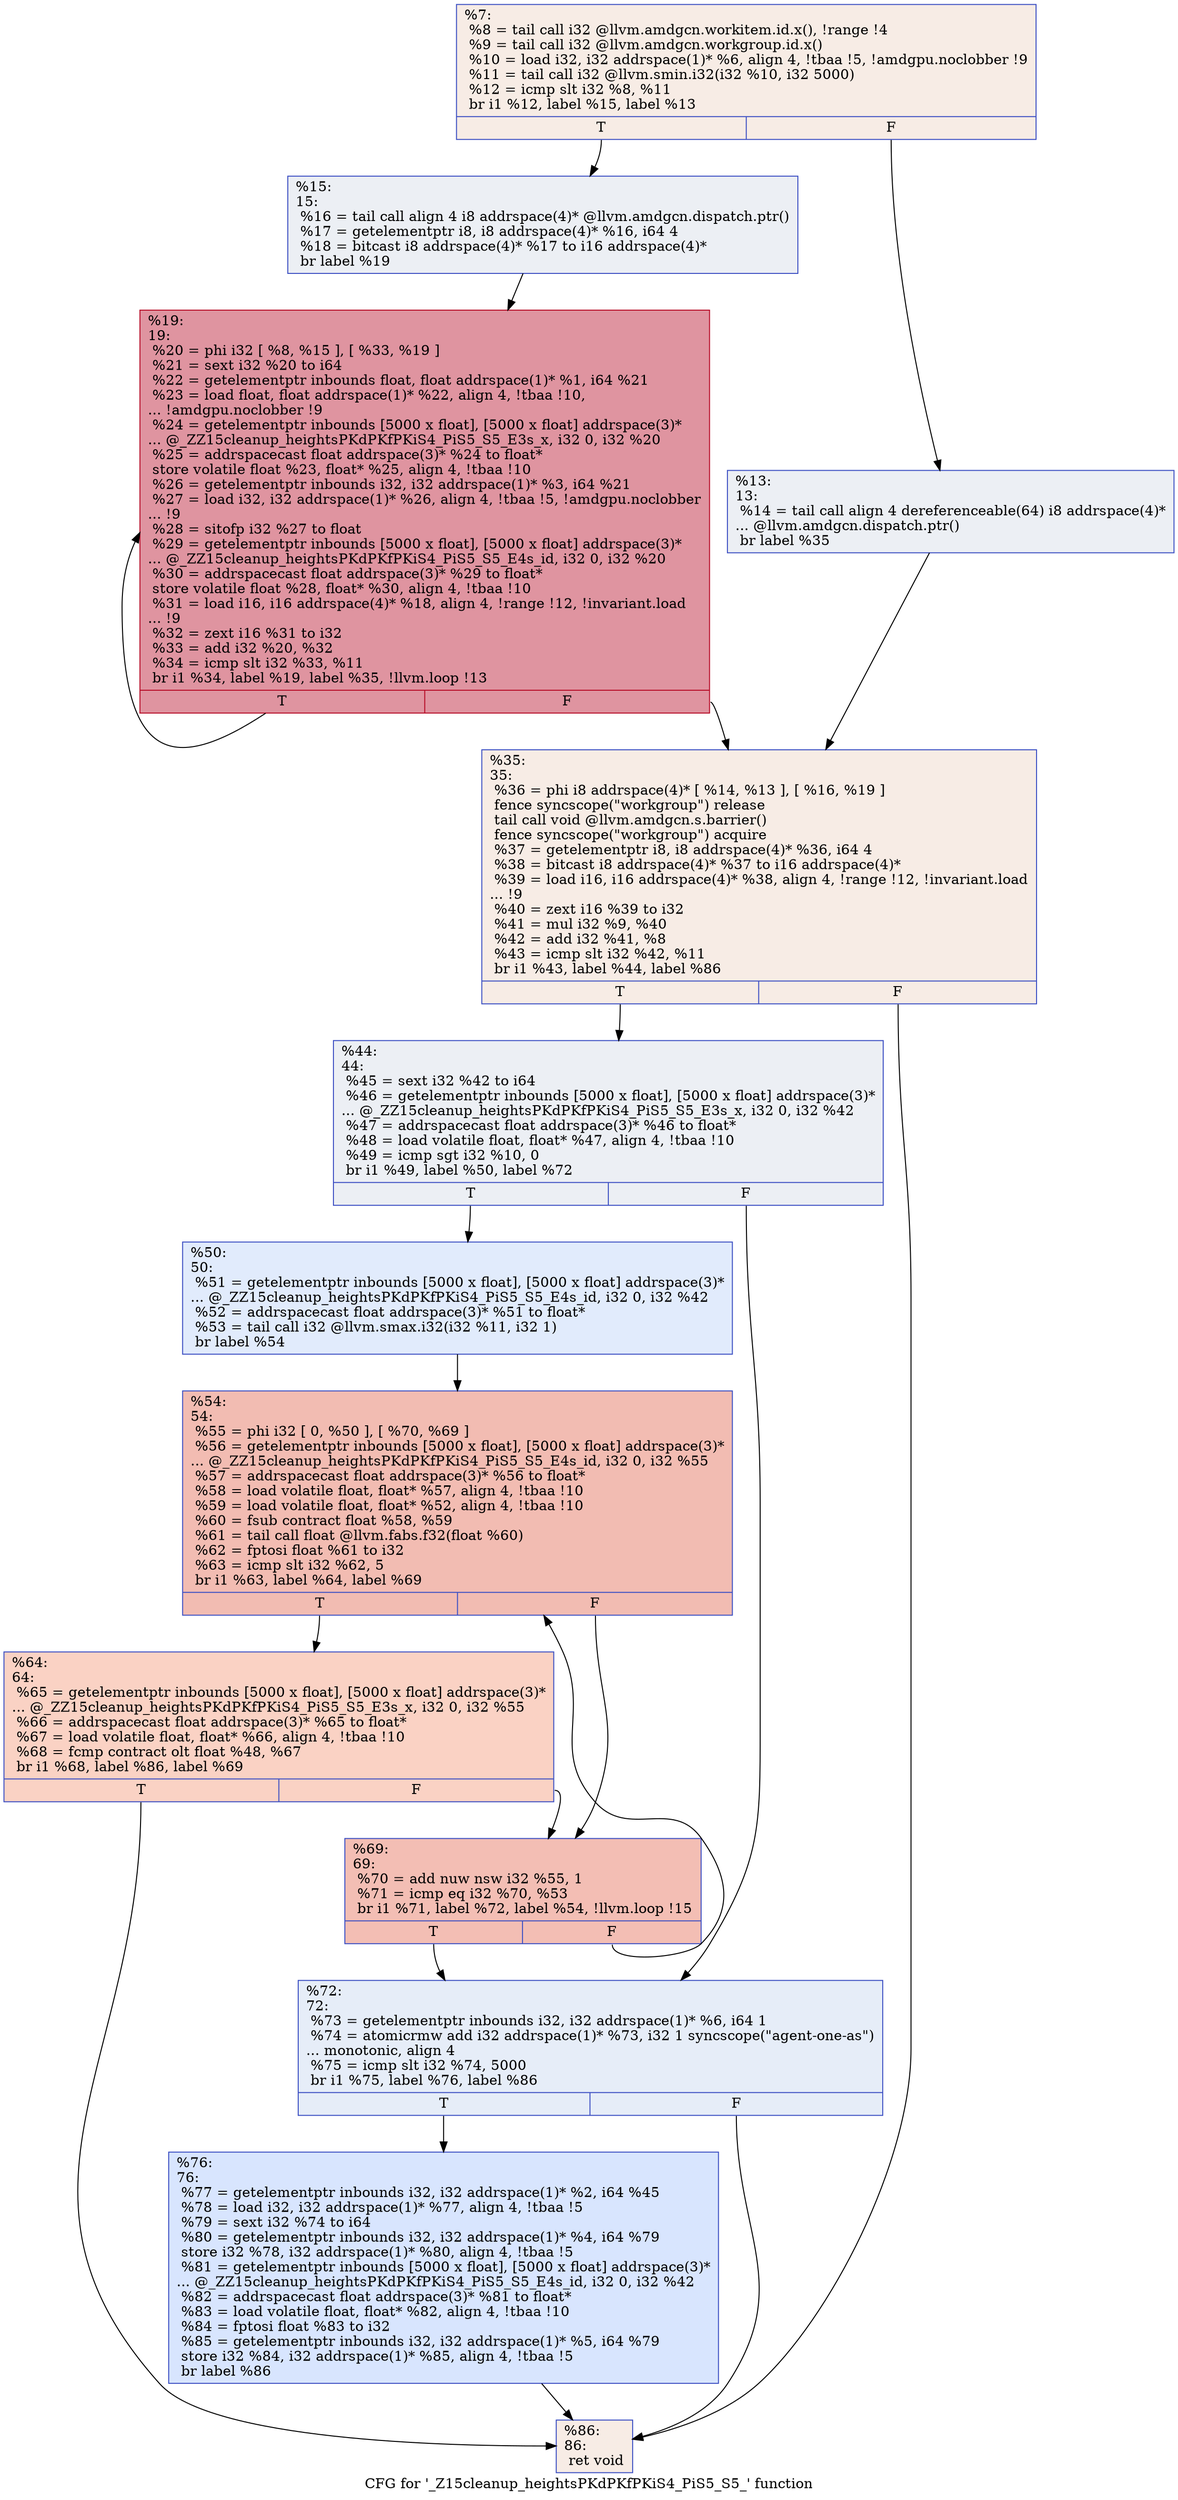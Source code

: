 digraph "CFG for '_Z15cleanup_heightsPKdPKfPKiS4_PiS5_S5_' function" {
	label="CFG for '_Z15cleanup_heightsPKdPKfPKiS4_PiS5_S5_' function";

	Node0x47063a0 [shape=record,color="#3d50c3ff", style=filled, fillcolor="#ecd3c570",label="{%7:\l  %8 = tail call i32 @llvm.amdgcn.workitem.id.x(), !range !4\l  %9 = tail call i32 @llvm.amdgcn.workgroup.id.x()\l  %10 = load i32, i32 addrspace(1)* %6, align 4, !tbaa !5, !amdgpu.noclobber !9\l  %11 = tail call i32 @llvm.smin.i32(i32 %10, i32 5000)\l  %12 = icmp slt i32 %8, %11\l  br i1 %12, label %15, label %13\l|{<s0>T|<s1>F}}"];
	Node0x47063a0:s0 -> Node0x4707fb0;
	Node0x47063a0:s1 -> Node0x4708040;
	Node0x4708040 [shape=record,color="#3d50c3ff", style=filled, fillcolor="#d4dbe670",label="{%13:\l13:                                               \l  %14 = tail call align 4 dereferenceable(64) i8 addrspace(4)*\l... @llvm.amdgcn.dispatch.ptr()\l  br label %35\l}"];
	Node0x4708040 -> Node0x47083b0;
	Node0x4707fb0 [shape=record,color="#3d50c3ff", style=filled, fillcolor="#d4dbe670",label="{%15:\l15:                                               \l  %16 = tail call align 4 i8 addrspace(4)* @llvm.amdgcn.dispatch.ptr()\l  %17 = getelementptr i8, i8 addrspace(4)* %16, i64 4\l  %18 = bitcast i8 addrspace(4)* %17 to i16 addrspace(4)*\l  br label %19\l}"];
	Node0x4707fb0 -> Node0x4707170;
	Node0x4707170 [shape=record,color="#b70d28ff", style=filled, fillcolor="#b70d2870",label="{%19:\l19:                                               \l  %20 = phi i32 [ %8, %15 ], [ %33, %19 ]\l  %21 = sext i32 %20 to i64\l  %22 = getelementptr inbounds float, float addrspace(1)* %1, i64 %21\l  %23 = load float, float addrspace(1)* %22, align 4, !tbaa !10,\l... !amdgpu.noclobber !9\l  %24 = getelementptr inbounds [5000 x float], [5000 x float] addrspace(3)*\l... @_ZZ15cleanup_heightsPKdPKfPKiS4_PiS5_S5_E3s_x, i32 0, i32 %20\l  %25 = addrspacecast float addrspace(3)* %24 to float*\l  store volatile float %23, float* %25, align 4, !tbaa !10\l  %26 = getelementptr inbounds i32, i32 addrspace(1)* %3, i64 %21\l  %27 = load i32, i32 addrspace(1)* %26, align 4, !tbaa !5, !amdgpu.noclobber\l... !9\l  %28 = sitofp i32 %27 to float\l  %29 = getelementptr inbounds [5000 x float], [5000 x float] addrspace(3)*\l... @_ZZ15cleanup_heightsPKdPKfPKiS4_PiS5_S5_E4s_id, i32 0, i32 %20\l  %30 = addrspacecast float addrspace(3)* %29 to float*\l  store volatile float %28, float* %30, align 4, !tbaa !10\l  %31 = load i16, i16 addrspace(4)* %18, align 4, !range !12, !invariant.load\l... !9\l  %32 = zext i16 %31 to i32\l  %33 = add i32 %20, %32\l  %34 = icmp slt i32 %33, %11\l  br i1 %34, label %19, label %35, !llvm.loop !13\l|{<s0>T|<s1>F}}"];
	Node0x4707170:s0 -> Node0x4707170;
	Node0x4707170:s1 -> Node0x47083b0;
	Node0x47083b0 [shape=record,color="#3d50c3ff", style=filled, fillcolor="#ecd3c570",label="{%35:\l35:                                               \l  %36 = phi i8 addrspace(4)* [ %14, %13 ], [ %16, %19 ]\l  fence syncscope(\"workgroup\") release\l  tail call void @llvm.amdgcn.s.barrier()\l  fence syncscope(\"workgroup\") acquire\l  %37 = getelementptr i8, i8 addrspace(4)* %36, i64 4\l  %38 = bitcast i8 addrspace(4)* %37 to i16 addrspace(4)*\l  %39 = load i16, i16 addrspace(4)* %38, align 4, !range !12, !invariant.load\l... !9\l  %40 = zext i16 %39 to i32\l  %41 = mul i32 %9, %40\l  %42 = add i32 %41, %8\l  %43 = icmp slt i32 %42, %11\l  br i1 %43, label %44, label %86\l|{<s0>T|<s1>F}}"];
	Node0x47083b0:s0 -> Node0x470b7d0;
	Node0x47083b0:s1 -> Node0x470b860;
	Node0x470b7d0 [shape=record,color="#3d50c3ff", style=filled, fillcolor="#d4dbe670",label="{%44:\l44:                                               \l  %45 = sext i32 %42 to i64\l  %46 = getelementptr inbounds [5000 x float], [5000 x float] addrspace(3)*\l... @_ZZ15cleanup_heightsPKdPKfPKiS4_PiS5_S5_E3s_x, i32 0, i32 %42\l  %47 = addrspacecast float addrspace(3)* %46 to float*\l  %48 = load volatile float, float* %47, align 4, !tbaa !10\l  %49 = icmp sgt i32 %10, 0\l  br i1 %49, label %50, label %72\l|{<s0>T|<s1>F}}"];
	Node0x470b7d0:s0 -> Node0x470ba60;
	Node0x470b7d0:s1 -> Node0x470bce0;
	Node0x470ba60 [shape=record,color="#3d50c3ff", style=filled, fillcolor="#bbd1f870",label="{%50:\l50:                                               \l  %51 = getelementptr inbounds [5000 x float], [5000 x float] addrspace(3)*\l... @_ZZ15cleanup_heightsPKdPKfPKiS4_PiS5_S5_E4s_id, i32 0, i32 %42\l  %52 = addrspacecast float addrspace(3)* %51 to float*\l  %53 = tail call i32 @llvm.smax.i32(i32 %11, i32 1)\l  br label %54\l}"];
	Node0x470ba60 -> Node0x470c0e0;
	Node0x470c0e0 [shape=record,color="#3d50c3ff", style=filled, fillcolor="#e1675170",label="{%54:\l54:                                               \l  %55 = phi i32 [ 0, %50 ], [ %70, %69 ]\l  %56 = getelementptr inbounds [5000 x float], [5000 x float] addrspace(3)*\l... @_ZZ15cleanup_heightsPKdPKfPKiS4_PiS5_S5_E4s_id, i32 0, i32 %55\l  %57 = addrspacecast float addrspace(3)* %56 to float*\l  %58 = load volatile float, float* %57, align 4, !tbaa !10\l  %59 = load volatile float, float* %52, align 4, !tbaa !10\l  %60 = fsub contract float %58, %59\l  %61 = tail call float @llvm.fabs.f32(float %60)\l  %62 = fptosi float %61 to i32\l  %63 = icmp slt i32 %62, 5\l  br i1 %63, label %64, label %69\l|{<s0>T|<s1>F}}"];
	Node0x470c0e0:s0 -> Node0x470c960;
	Node0x470c0e0:s1 -> Node0x470c210;
	Node0x470c960 [shape=record,color="#3d50c3ff", style=filled, fillcolor="#f4987a70",label="{%64:\l64:                                               \l  %65 = getelementptr inbounds [5000 x float], [5000 x float] addrspace(3)*\l... @_ZZ15cleanup_heightsPKdPKfPKiS4_PiS5_S5_E3s_x, i32 0, i32 %55\l  %66 = addrspacecast float addrspace(3)* %65 to float*\l  %67 = load volatile float, float* %66, align 4, !tbaa !10\l  %68 = fcmp contract olt float %48, %67\l  br i1 %68, label %86, label %69\l|{<s0>T|<s1>F}}"];
	Node0x470c960:s0 -> Node0x470b860;
	Node0x470c960:s1 -> Node0x470c210;
	Node0x470c210 [shape=record,color="#3d50c3ff", style=filled, fillcolor="#e36c5570",label="{%69:\l69:                                               \l  %70 = add nuw nsw i32 %55, 1\l  %71 = icmp eq i32 %70, %53\l  br i1 %71, label %72, label %54, !llvm.loop !15\l|{<s0>T|<s1>F}}"];
	Node0x470c210:s0 -> Node0x470bce0;
	Node0x470c210:s1 -> Node0x470c0e0;
	Node0x470bce0 [shape=record,color="#3d50c3ff", style=filled, fillcolor="#c7d7f070",label="{%72:\l72:                                               \l  %73 = getelementptr inbounds i32, i32 addrspace(1)* %6, i64 1\l  %74 = atomicrmw add i32 addrspace(1)* %73, i32 1 syncscope(\"agent-one-as\")\l... monotonic, align 4\l  %75 = icmp slt i32 %74, 5000\l  br i1 %75, label %76, label %86\l|{<s0>T|<s1>F}}"];
	Node0x470bce0:s0 -> Node0x470a760;
	Node0x470bce0:s1 -> Node0x470b860;
	Node0x470a760 [shape=record,color="#3d50c3ff", style=filled, fillcolor="#a7c5fe70",label="{%76:\l76:                                               \l  %77 = getelementptr inbounds i32, i32 addrspace(1)* %2, i64 %45\l  %78 = load i32, i32 addrspace(1)* %77, align 4, !tbaa !5\l  %79 = sext i32 %74 to i64\l  %80 = getelementptr inbounds i32, i32 addrspace(1)* %4, i64 %79\l  store i32 %78, i32 addrspace(1)* %80, align 4, !tbaa !5\l  %81 = getelementptr inbounds [5000 x float], [5000 x float] addrspace(3)*\l... @_ZZ15cleanup_heightsPKdPKfPKiS4_PiS5_S5_E4s_id, i32 0, i32 %42\l  %82 = addrspacecast float addrspace(3)* %81 to float*\l  %83 = load volatile float, float* %82, align 4, !tbaa !10\l  %84 = fptosi float %83 to i32\l  %85 = getelementptr inbounds i32, i32 addrspace(1)* %5, i64 %79\l  store i32 %84, i32 addrspace(1)* %85, align 4, !tbaa !5\l  br label %86\l}"];
	Node0x470a760 -> Node0x470b860;
	Node0x470b860 [shape=record,color="#3d50c3ff", style=filled, fillcolor="#ecd3c570",label="{%86:\l86:                                               \l  ret void\l}"];
}
